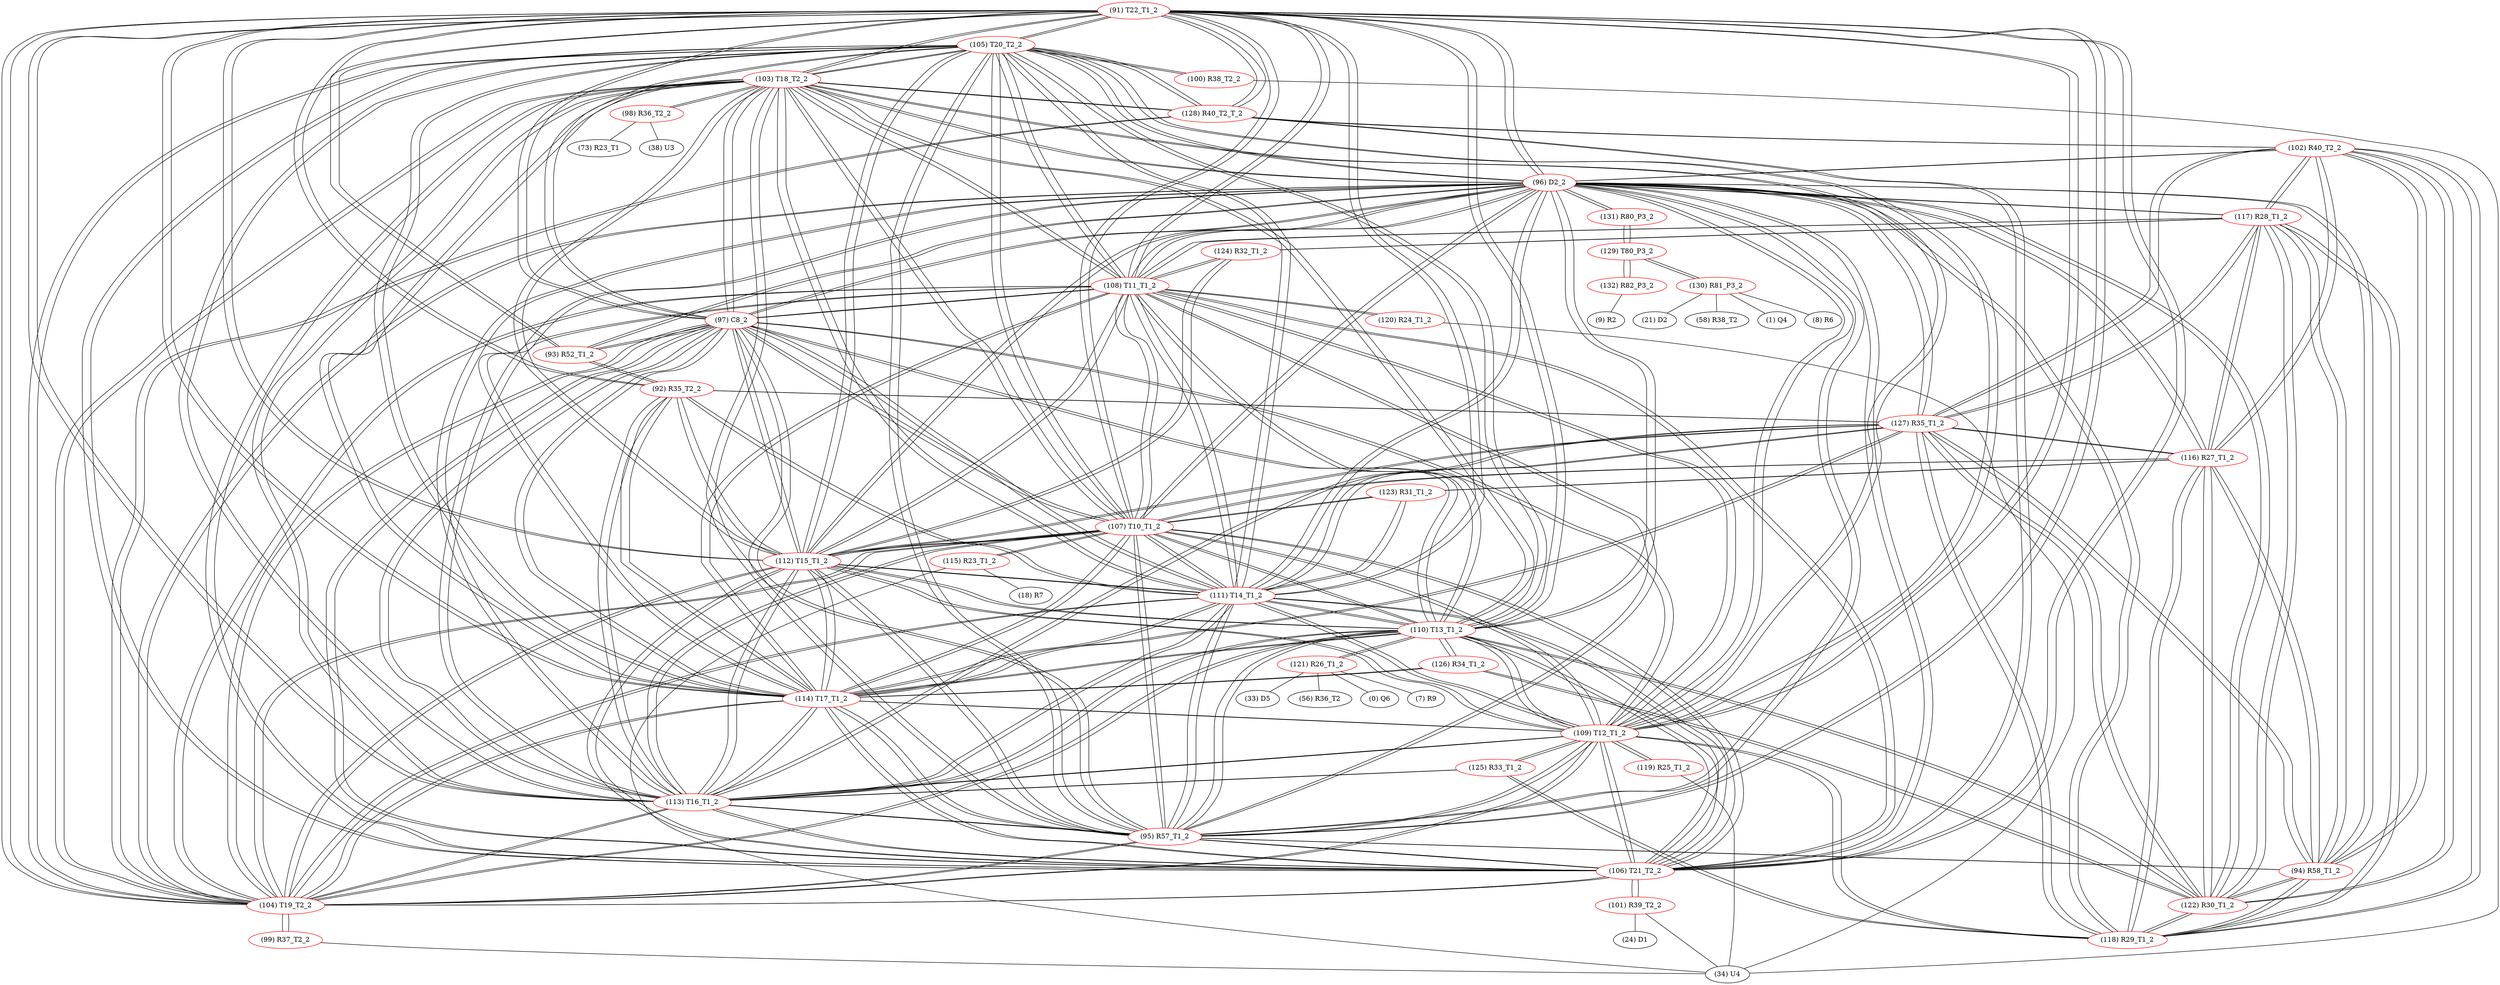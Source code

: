 graph {
	91 [label="(91) T22_T1_2" color=red]
	105 [label="(105) T20_T2_2"]
	103 [label="(103) T18_T2_2"]
	104 [label="(104) T19_T2_2"]
	106 [label="(106) T21_T2_2"]
	95 [label="(95) R57_T1_2"]
	96 [label="(96) D2_2"]
	108 [label="(108) T11_T1_2"]
	113 [label="(113) T16_T1_2"]
	114 [label="(114) T17_T1_2"]
	107 [label="(107) T10_T1_2"]
	109 [label="(109) T12_T1_2"]
	110 [label="(110) T13_T1_2"]
	111 [label="(111) T14_T1_2"]
	112 [label="(112) T15_T1_2"]
	97 [label="(97) C8_2"]
	128 [label="(128) R40_T2_T_2"]
	93 [label="(93) R52_T1_2"]
	92 [label="(92) R35_T2_2"]
	92 [label="(92) R35_T2_2" color=red]
	113 [label="(113) T16_T1_2"]
	112 [label="(112) T15_T1_2"]
	127 [label="(127) R35_T1_2"]
	111 [label="(111) T14_T1_2"]
	114 [label="(114) T17_T1_2"]
	93 [label="(93) R52_T1_2"]
	91 [label="(91) T22_T1_2"]
	93 [label="(93) R52_T1_2" color=red]
	96 [label="(96) D2_2"]
	97 [label="(97) C8_2"]
	92 [label="(92) R35_T2_2"]
	91 [label="(91) T22_T1_2"]
	94 [label="(94) R58_T1_2" color=red]
	95 [label="(95) R57_T1_2"]
	96 [label="(96) D2_2"]
	118 [label="(118) R29_T1_2"]
	127 [label="(127) R35_T1_2"]
	102 [label="(102) R40_T2_2"]
	122 [label="(122) R30_T1_2"]
	116 [label="(116) R27_T1_2"]
	117 [label="(117) R28_T1_2"]
	95 [label="(95) R57_T1_2" color=red]
	105 [label="(105) T20_T2_2"]
	103 [label="(103) T18_T2_2"]
	104 [label="(104) T19_T2_2"]
	106 [label="(106) T21_T2_2"]
	91 [label="(91) T22_T1_2"]
	96 [label="(96) D2_2"]
	108 [label="(108) T11_T1_2"]
	113 [label="(113) T16_T1_2"]
	114 [label="(114) T17_T1_2"]
	107 [label="(107) T10_T1_2"]
	109 [label="(109) T12_T1_2"]
	110 [label="(110) T13_T1_2"]
	111 [label="(111) T14_T1_2"]
	112 [label="(112) T15_T1_2"]
	97 [label="(97) C8_2"]
	94 [label="(94) R58_T1_2"]
	96 [label="(96) D2_2" color=red]
	105 [label="(105) T20_T2_2"]
	103 [label="(103) T18_T2_2"]
	104 [label="(104) T19_T2_2"]
	106 [label="(106) T21_T2_2"]
	95 [label="(95) R57_T1_2"]
	91 [label="(91) T22_T1_2"]
	108 [label="(108) T11_T1_2"]
	113 [label="(113) T16_T1_2"]
	114 [label="(114) T17_T1_2"]
	107 [label="(107) T10_T1_2"]
	109 [label="(109) T12_T1_2"]
	110 [label="(110) T13_T1_2"]
	111 [label="(111) T14_T1_2"]
	112 [label="(112) T15_T1_2"]
	97 [label="(97) C8_2"]
	93 [label="(93) R52_T1_2"]
	94 [label="(94) R58_T1_2"]
	118 [label="(118) R29_T1_2"]
	127 [label="(127) R35_T1_2"]
	102 [label="(102) R40_T2_2"]
	122 [label="(122) R30_T1_2"]
	116 [label="(116) R27_T1_2"]
	117 [label="(117) R28_T1_2"]
	131 [label="(131) R80_P3_2"]
	97 [label="(97) C8_2" color=red]
	105 [label="(105) T20_T2_2"]
	103 [label="(103) T18_T2_2"]
	104 [label="(104) T19_T2_2"]
	106 [label="(106) T21_T2_2"]
	95 [label="(95) R57_T1_2"]
	91 [label="(91) T22_T1_2"]
	96 [label="(96) D2_2"]
	108 [label="(108) T11_T1_2"]
	113 [label="(113) T16_T1_2"]
	114 [label="(114) T17_T1_2"]
	107 [label="(107) T10_T1_2"]
	109 [label="(109) T12_T1_2"]
	110 [label="(110) T13_T1_2"]
	111 [label="(111) T14_T1_2"]
	112 [label="(112) T15_T1_2"]
	93 [label="(93) R52_T1_2"]
	98 [label="(98) R36_T2_2" color=red]
	38 [label="(38) U3"]
	73 [label="(73) R23_T1"]
	103 [label="(103) T18_T2_2"]
	99 [label="(99) R37_T2_2" color=red]
	34 [label="(34) U4"]
	104 [label="(104) T19_T2_2"]
	100 [label="(100) R38_T2_2" color=red]
	34 [label="(34) U4"]
	105 [label="(105) T20_T2_2"]
	101 [label="(101) R39_T2_2" color=red]
	24 [label="(24) D1"]
	34 [label="(34) U4"]
	106 [label="(106) T21_T2_2"]
	102 [label="(102) R40_T2_2" color=red]
	118 [label="(118) R29_T1_2"]
	127 [label="(127) R35_T1_2"]
	122 [label="(122) R30_T1_2"]
	96 [label="(96) D2_2"]
	94 [label="(94) R58_T1_2"]
	116 [label="(116) R27_T1_2"]
	117 [label="(117) R28_T1_2"]
	128 [label="(128) R40_T2_T_2"]
	103 [label="(103) T18_T2_2" color=red]
	105 [label="(105) T20_T2_2"]
	104 [label="(104) T19_T2_2"]
	106 [label="(106) T21_T2_2"]
	95 [label="(95) R57_T1_2"]
	91 [label="(91) T22_T1_2"]
	96 [label="(96) D2_2"]
	108 [label="(108) T11_T1_2"]
	113 [label="(113) T16_T1_2"]
	114 [label="(114) T17_T1_2"]
	107 [label="(107) T10_T1_2"]
	109 [label="(109) T12_T1_2"]
	110 [label="(110) T13_T1_2"]
	111 [label="(111) T14_T1_2"]
	112 [label="(112) T15_T1_2"]
	97 [label="(97) C8_2"]
	128 [label="(128) R40_T2_T_2"]
	98 [label="(98) R36_T2_2"]
	104 [label="(104) T19_T2_2" color=red]
	105 [label="(105) T20_T2_2"]
	103 [label="(103) T18_T2_2"]
	106 [label="(106) T21_T2_2"]
	95 [label="(95) R57_T1_2"]
	91 [label="(91) T22_T1_2"]
	96 [label="(96) D2_2"]
	108 [label="(108) T11_T1_2"]
	113 [label="(113) T16_T1_2"]
	114 [label="(114) T17_T1_2"]
	107 [label="(107) T10_T1_2"]
	109 [label="(109) T12_T1_2"]
	110 [label="(110) T13_T1_2"]
	111 [label="(111) T14_T1_2"]
	112 [label="(112) T15_T1_2"]
	97 [label="(97) C8_2"]
	128 [label="(128) R40_T2_T_2"]
	99 [label="(99) R37_T2_2"]
	105 [label="(105) T20_T2_2" color=red]
	103 [label="(103) T18_T2_2"]
	104 [label="(104) T19_T2_2"]
	106 [label="(106) T21_T2_2"]
	95 [label="(95) R57_T1_2"]
	91 [label="(91) T22_T1_2"]
	96 [label="(96) D2_2"]
	108 [label="(108) T11_T1_2"]
	113 [label="(113) T16_T1_2"]
	114 [label="(114) T17_T1_2"]
	107 [label="(107) T10_T1_2"]
	109 [label="(109) T12_T1_2"]
	110 [label="(110) T13_T1_2"]
	111 [label="(111) T14_T1_2"]
	112 [label="(112) T15_T1_2"]
	97 [label="(97) C8_2"]
	128 [label="(128) R40_T2_T_2"]
	100 [label="(100) R38_T2_2"]
	106 [label="(106) T21_T2_2" color=red]
	105 [label="(105) T20_T2_2"]
	103 [label="(103) T18_T2_2"]
	104 [label="(104) T19_T2_2"]
	95 [label="(95) R57_T1_2"]
	91 [label="(91) T22_T1_2"]
	96 [label="(96) D2_2"]
	108 [label="(108) T11_T1_2"]
	113 [label="(113) T16_T1_2"]
	114 [label="(114) T17_T1_2"]
	107 [label="(107) T10_T1_2"]
	109 [label="(109) T12_T1_2"]
	110 [label="(110) T13_T1_2"]
	111 [label="(111) T14_T1_2"]
	112 [label="(112) T15_T1_2"]
	97 [label="(97) C8_2"]
	128 [label="(128) R40_T2_T_2"]
	101 [label="(101) R39_T2_2"]
	107 [label="(107) T10_T1_2" color=red]
	105 [label="(105) T20_T2_2"]
	103 [label="(103) T18_T2_2"]
	104 [label="(104) T19_T2_2"]
	106 [label="(106) T21_T2_2"]
	95 [label="(95) R57_T1_2"]
	91 [label="(91) T22_T1_2"]
	96 [label="(96) D2_2"]
	108 [label="(108) T11_T1_2"]
	113 [label="(113) T16_T1_2"]
	114 [label="(114) T17_T1_2"]
	109 [label="(109) T12_T1_2"]
	110 [label="(110) T13_T1_2"]
	111 [label="(111) T14_T1_2"]
	112 [label="(112) T15_T1_2"]
	97 [label="(97) C8_2"]
	115 [label="(115) R23_T1_2"]
	123 [label="(123) R31_T1_2"]
	116 [label="(116) R27_T1_2"]
	108 [label="(108) T11_T1_2" color=red]
	105 [label="(105) T20_T2_2"]
	103 [label="(103) T18_T2_2"]
	104 [label="(104) T19_T2_2"]
	106 [label="(106) T21_T2_2"]
	95 [label="(95) R57_T1_2"]
	91 [label="(91) T22_T1_2"]
	96 [label="(96) D2_2"]
	113 [label="(113) T16_T1_2"]
	114 [label="(114) T17_T1_2"]
	107 [label="(107) T10_T1_2"]
	109 [label="(109) T12_T1_2"]
	110 [label="(110) T13_T1_2"]
	111 [label="(111) T14_T1_2"]
	112 [label="(112) T15_T1_2"]
	97 [label="(97) C8_2"]
	120 [label="(120) R24_T1_2"]
	124 [label="(124) R32_T1_2"]
	117 [label="(117) R28_T1_2"]
	109 [label="(109) T12_T1_2" color=red]
	105 [label="(105) T20_T2_2"]
	103 [label="(103) T18_T2_2"]
	104 [label="(104) T19_T2_2"]
	106 [label="(106) T21_T2_2"]
	95 [label="(95) R57_T1_2"]
	91 [label="(91) T22_T1_2"]
	96 [label="(96) D2_2"]
	108 [label="(108) T11_T1_2"]
	113 [label="(113) T16_T1_2"]
	114 [label="(114) T17_T1_2"]
	107 [label="(107) T10_T1_2"]
	110 [label="(110) T13_T1_2"]
	111 [label="(111) T14_T1_2"]
	112 [label="(112) T15_T1_2"]
	97 [label="(97) C8_2"]
	125 [label="(125) R33_T1_2"]
	118 [label="(118) R29_T1_2"]
	119 [label="(119) R25_T1_2"]
	110 [label="(110) T13_T1_2" color=red]
	105 [label="(105) T20_T2_2"]
	103 [label="(103) T18_T2_2"]
	104 [label="(104) T19_T2_2"]
	106 [label="(106) T21_T2_2"]
	95 [label="(95) R57_T1_2"]
	91 [label="(91) T22_T1_2"]
	96 [label="(96) D2_2"]
	108 [label="(108) T11_T1_2"]
	113 [label="(113) T16_T1_2"]
	114 [label="(114) T17_T1_2"]
	107 [label="(107) T10_T1_2"]
	109 [label="(109) T12_T1_2"]
	111 [label="(111) T14_T1_2"]
	112 [label="(112) T15_T1_2"]
	97 [label="(97) C8_2"]
	122 [label="(122) R30_T1_2"]
	126 [label="(126) R34_T1_2"]
	121 [label="(121) R26_T1_2"]
	111 [label="(111) T14_T1_2" color=red]
	105 [label="(105) T20_T2_2"]
	103 [label="(103) T18_T2_2"]
	104 [label="(104) T19_T2_2"]
	106 [label="(106) T21_T2_2"]
	95 [label="(95) R57_T1_2"]
	91 [label="(91) T22_T1_2"]
	96 [label="(96) D2_2"]
	108 [label="(108) T11_T1_2"]
	113 [label="(113) T16_T1_2"]
	114 [label="(114) T17_T1_2"]
	107 [label="(107) T10_T1_2"]
	109 [label="(109) T12_T1_2"]
	110 [label="(110) T13_T1_2"]
	112 [label="(112) T15_T1_2"]
	97 [label="(97) C8_2"]
	127 [label="(127) R35_T1_2"]
	92 [label="(92) R35_T2_2"]
	123 [label="(123) R31_T1_2"]
	112 [label="(112) T15_T1_2" color=red]
	105 [label="(105) T20_T2_2"]
	103 [label="(103) T18_T2_2"]
	104 [label="(104) T19_T2_2"]
	106 [label="(106) T21_T2_2"]
	95 [label="(95) R57_T1_2"]
	91 [label="(91) T22_T1_2"]
	96 [label="(96) D2_2"]
	108 [label="(108) T11_T1_2"]
	113 [label="(113) T16_T1_2"]
	114 [label="(114) T17_T1_2"]
	107 [label="(107) T10_T1_2"]
	109 [label="(109) T12_T1_2"]
	110 [label="(110) T13_T1_2"]
	111 [label="(111) T14_T1_2"]
	97 [label="(97) C8_2"]
	127 [label="(127) R35_T1_2"]
	92 [label="(92) R35_T2_2"]
	124 [label="(124) R32_T1_2"]
	113 [label="(113) T16_T1_2" color=red]
	105 [label="(105) T20_T2_2"]
	103 [label="(103) T18_T2_2"]
	104 [label="(104) T19_T2_2"]
	106 [label="(106) T21_T2_2"]
	95 [label="(95) R57_T1_2"]
	91 [label="(91) T22_T1_2"]
	96 [label="(96) D2_2"]
	108 [label="(108) T11_T1_2"]
	114 [label="(114) T17_T1_2"]
	107 [label="(107) T10_T1_2"]
	109 [label="(109) T12_T1_2"]
	110 [label="(110) T13_T1_2"]
	111 [label="(111) T14_T1_2"]
	112 [label="(112) T15_T1_2"]
	97 [label="(97) C8_2"]
	127 [label="(127) R35_T1_2"]
	92 [label="(92) R35_T2_2"]
	125 [label="(125) R33_T1_2"]
	114 [label="(114) T17_T1_2" color=red]
	105 [label="(105) T20_T2_2"]
	103 [label="(103) T18_T2_2"]
	104 [label="(104) T19_T2_2"]
	106 [label="(106) T21_T2_2"]
	95 [label="(95) R57_T1_2"]
	91 [label="(91) T22_T1_2"]
	96 [label="(96) D2_2"]
	108 [label="(108) T11_T1_2"]
	113 [label="(113) T16_T1_2"]
	107 [label="(107) T10_T1_2"]
	109 [label="(109) T12_T1_2"]
	110 [label="(110) T13_T1_2"]
	111 [label="(111) T14_T1_2"]
	112 [label="(112) T15_T1_2"]
	97 [label="(97) C8_2"]
	127 [label="(127) R35_T1_2"]
	92 [label="(92) R35_T2_2"]
	126 [label="(126) R34_T1_2"]
	115 [label="(115) R23_T1_2" color=red]
	34 [label="(34) U4"]
	18 [label="(18) R7"]
	107 [label="(107) T10_T1_2"]
	116 [label="(116) R27_T1_2" color=red]
	118 [label="(118) R29_T1_2"]
	127 [label="(127) R35_T1_2"]
	102 [label="(102) R40_T2_2"]
	122 [label="(122) R30_T1_2"]
	96 [label="(96) D2_2"]
	94 [label="(94) R58_T1_2"]
	117 [label="(117) R28_T1_2"]
	107 [label="(107) T10_T1_2"]
	123 [label="(123) R31_T1_2"]
	117 [label="(117) R28_T1_2" color=red]
	118 [label="(118) R29_T1_2"]
	127 [label="(127) R35_T1_2"]
	102 [label="(102) R40_T2_2"]
	122 [label="(122) R30_T1_2"]
	96 [label="(96) D2_2"]
	94 [label="(94) R58_T1_2"]
	116 [label="(116) R27_T1_2"]
	124 [label="(124) R32_T1_2"]
	108 [label="(108) T11_T1_2"]
	118 [label="(118) R29_T1_2" color=red]
	127 [label="(127) R35_T1_2"]
	102 [label="(102) R40_T2_2"]
	122 [label="(122) R30_T1_2"]
	96 [label="(96) D2_2"]
	94 [label="(94) R58_T1_2"]
	116 [label="(116) R27_T1_2"]
	117 [label="(117) R28_T1_2"]
	125 [label="(125) R33_T1_2"]
	109 [label="(109) T12_T1_2"]
	119 [label="(119) R25_T1_2" color=red]
	34 [label="(34) U4"]
	109 [label="(109) T12_T1_2"]
	120 [label="(120) R24_T1_2" color=red]
	34 [label="(34) U4"]
	108 [label="(108) T11_T1_2"]
	121 [label="(121) R26_T1_2" color=red]
	0 [label="(0) Q6"]
	7 [label="(7) R9"]
	33 [label="(33) D5"]
	56 [label="(56) R36_T2"]
	110 [label="(110) T13_T1_2"]
	122 [label="(122) R30_T1_2" color=red]
	118 [label="(118) R29_T1_2"]
	127 [label="(127) R35_T1_2"]
	102 [label="(102) R40_T2_2"]
	96 [label="(96) D2_2"]
	94 [label="(94) R58_T1_2"]
	116 [label="(116) R27_T1_2"]
	117 [label="(117) R28_T1_2"]
	126 [label="(126) R34_T1_2"]
	110 [label="(110) T13_T1_2"]
	123 [label="(123) R31_T1_2" color=red]
	107 [label="(107) T10_T1_2"]
	116 [label="(116) R27_T1_2"]
	111 [label="(111) T14_T1_2"]
	124 [label="(124) R32_T1_2" color=red]
	112 [label="(112) T15_T1_2"]
	117 [label="(117) R28_T1_2"]
	108 [label="(108) T11_T1_2"]
	125 [label="(125) R33_T1_2" color=red]
	113 [label="(113) T16_T1_2"]
	118 [label="(118) R29_T1_2"]
	109 [label="(109) T12_T1_2"]
	126 [label="(126) R34_T1_2" color=red]
	114 [label="(114) T17_T1_2"]
	122 [label="(122) R30_T1_2"]
	110 [label="(110) T13_T1_2"]
	127 [label="(127) R35_T1_2" color=red]
	118 [label="(118) R29_T1_2"]
	102 [label="(102) R40_T2_2"]
	122 [label="(122) R30_T1_2"]
	96 [label="(96) D2_2"]
	94 [label="(94) R58_T1_2"]
	116 [label="(116) R27_T1_2"]
	117 [label="(117) R28_T1_2"]
	113 [label="(113) T16_T1_2"]
	112 [label="(112) T15_T1_2"]
	111 [label="(111) T14_T1_2"]
	114 [label="(114) T17_T1_2"]
	92 [label="(92) R35_T2_2"]
	128 [label="(128) R40_T2_T_2" color=red]
	91 [label="(91) T22_T1_2"]
	104 [label="(104) T19_T2_2"]
	103 [label="(103) T18_T2_2"]
	106 [label="(106) T21_T2_2"]
	105 [label="(105) T20_T2_2"]
	102 [label="(102) R40_T2_2"]
	129 [label="(129) T80_P3_2" color=red]
	130 [label="(130) R81_P3_2"]
	132 [label="(132) R82_P3_2"]
	131 [label="(131) R80_P3_2"]
	130 [label="(130) R81_P3_2" color=red]
	1 [label="(1) Q4"]
	8 [label="(8) R6"]
	21 [label="(21) D2"]
	58 [label="(58) R38_T2"]
	129 [label="(129) T80_P3_2"]
	131 [label="(131) R80_P3_2" color=red]
	96 [label="(96) D2_2"]
	129 [label="(129) T80_P3_2"]
	132 [label="(132) R82_P3_2" color=red]
	9 [label="(9) R2"]
	129 [label="(129) T80_P3_2"]
	91 -- 105
	91 -- 103
	91 -- 104
	91 -- 106
	91 -- 95
	91 -- 96
	91 -- 108
	91 -- 113
	91 -- 114
	91 -- 107
	91 -- 109
	91 -- 110
	91 -- 111
	91 -- 112
	91 -- 97
	91 -- 128
	91 -- 93
	91 -- 92
	92 -- 113
	92 -- 112
	92 -- 127
	92 -- 111
	92 -- 114
	92 -- 93
	92 -- 91
	93 -- 96
	93 -- 97
	93 -- 92
	93 -- 91
	94 -- 95
	94 -- 96
	94 -- 118
	94 -- 127
	94 -- 102
	94 -- 122
	94 -- 116
	94 -- 117
	95 -- 105
	95 -- 103
	95 -- 104
	95 -- 106
	95 -- 91
	95 -- 96
	95 -- 108
	95 -- 113
	95 -- 114
	95 -- 107
	95 -- 109
	95 -- 110
	95 -- 111
	95 -- 112
	95 -- 97
	95 -- 94
	96 -- 105
	96 -- 103
	96 -- 104
	96 -- 106
	96 -- 95
	96 -- 91
	96 -- 108
	96 -- 113
	96 -- 114
	96 -- 107
	96 -- 109
	96 -- 110
	96 -- 111
	96 -- 112
	96 -- 97
	96 -- 93
	96 -- 94
	96 -- 118
	96 -- 127
	96 -- 102
	96 -- 122
	96 -- 116
	96 -- 117
	96 -- 131
	97 -- 105
	97 -- 103
	97 -- 104
	97 -- 106
	97 -- 95
	97 -- 91
	97 -- 96
	97 -- 108
	97 -- 113
	97 -- 114
	97 -- 107
	97 -- 109
	97 -- 110
	97 -- 111
	97 -- 112
	97 -- 93
	98 -- 38
	98 -- 73
	98 -- 103
	99 -- 34
	99 -- 104
	100 -- 34
	100 -- 105
	101 -- 24
	101 -- 34
	101 -- 106
	102 -- 118
	102 -- 127
	102 -- 122
	102 -- 96
	102 -- 94
	102 -- 116
	102 -- 117
	102 -- 128
	103 -- 105
	103 -- 104
	103 -- 106
	103 -- 95
	103 -- 91
	103 -- 96
	103 -- 108
	103 -- 113
	103 -- 114
	103 -- 107
	103 -- 109
	103 -- 110
	103 -- 111
	103 -- 112
	103 -- 97
	103 -- 128
	103 -- 98
	104 -- 105
	104 -- 103
	104 -- 106
	104 -- 95
	104 -- 91
	104 -- 96
	104 -- 108
	104 -- 113
	104 -- 114
	104 -- 107
	104 -- 109
	104 -- 110
	104 -- 111
	104 -- 112
	104 -- 97
	104 -- 128
	104 -- 99
	105 -- 103
	105 -- 104
	105 -- 106
	105 -- 95
	105 -- 91
	105 -- 96
	105 -- 108
	105 -- 113
	105 -- 114
	105 -- 107
	105 -- 109
	105 -- 110
	105 -- 111
	105 -- 112
	105 -- 97
	105 -- 128
	105 -- 100
	106 -- 105
	106 -- 103
	106 -- 104
	106 -- 95
	106 -- 91
	106 -- 96
	106 -- 108
	106 -- 113
	106 -- 114
	106 -- 107
	106 -- 109
	106 -- 110
	106 -- 111
	106 -- 112
	106 -- 97
	106 -- 128
	106 -- 101
	107 -- 105
	107 -- 103
	107 -- 104
	107 -- 106
	107 -- 95
	107 -- 91
	107 -- 96
	107 -- 108
	107 -- 113
	107 -- 114
	107 -- 109
	107 -- 110
	107 -- 111
	107 -- 112
	107 -- 97
	107 -- 115
	107 -- 123
	107 -- 116
	108 -- 105
	108 -- 103
	108 -- 104
	108 -- 106
	108 -- 95
	108 -- 91
	108 -- 96
	108 -- 113
	108 -- 114
	108 -- 107
	108 -- 109
	108 -- 110
	108 -- 111
	108 -- 112
	108 -- 97
	108 -- 120
	108 -- 124
	108 -- 117
	109 -- 105
	109 -- 103
	109 -- 104
	109 -- 106
	109 -- 95
	109 -- 91
	109 -- 96
	109 -- 108
	109 -- 113
	109 -- 114
	109 -- 107
	109 -- 110
	109 -- 111
	109 -- 112
	109 -- 97
	109 -- 125
	109 -- 118
	109 -- 119
	110 -- 105
	110 -- 103
	110 -- 104
	110 -- 106
	110 -- 95
	110 -- 91
	110 -- 96
	110 -- 108
	110 -- 113
	110 -- 114
	110 -- 107
	110 -- 109
	110 -- 111
	110 -- 112
	110 -- 97
	110 -- 122
	110 -- 126
	110 -- 121
	111 -- 105
	111 -- 103
	111 -- 104
	111 -- 106
	111 -- 95
	111 -- 91
	111 -- 96
	111 -- 108
	111 -- 113
	111 -- 114
	111 -- 107
	111 -- 109
	111 -- 110
	111 -- 112
	111 -- 97
	111 -- 127
	111 -- 92
	111 -- 123
	112 -- 105
	112 -- 103
	112 -- 104
	112 -- 106
	112 -- 95
	112 -- 91
	112 -- 96
	112 -- 108
	112 -- 113
	112 -- 114
	112 -- 107
	112 -- 109
	112 -- 110
	112 -- 111
	112 -- 97
	112 -- 127
	112 -- 92
	112 -- 124
	113 -- 105
	113 -- 103
	113 -- 104
	113 -- 106
	113 -- 95
	113 -- 91
	113 -- 96
	113 -- 108
	113 -- 114
	113 -- 107
	113 -- 109
	113 -- 110
	113 -- 111
	113 -- 112
	113 -- 97
	113 -- 127
	113 -- 92
	113 -- 125
	114 -- 105
	114 -- 103
	114 -- 104
	114 -- 106
	114 -- 95
	114 -- 91
	114 -- 96
	114 -- 108
	114 -- 113
	114 -- 107
	114 -- 109
	114 -- 110
	114 -- 111
	114 -- 112
	114 -- 97
	114 -- 127
	114 -- 92
	114 -- 126
	115 -- 34
	115 -- 18
	115 -- 107
	116 -- 118
	116 -- 127
	116 -- 102
	116 -- 122
	116 -- 96
	116 -- 94
	116 -- 117
	116 -- 107
	116 -- 123
	117 -- 118
	117 -- 127
	117 -- 102
	117 -- 122
	117 -- 96
	117 -- 94
	117 -- 116
	117 -- 124
	117 -- 108
	118 -- 127
	118 -- 102
	118 -- 122
	118 -- 96
	118 -- 94
	118 -- 116
	118 -- 117
	118 -- 125
	118 -- 109
	119 -- 34
	119 -- 109
	120 -- 34
	120 -- 108
	121 -- 0
	121 -- 7
	121 -- 33
	121 -- 56
	121 -- 110
	122 -- 118
	122 -- 127
	122 -- 102
	122 -- 96
	122 -- 94
	122 -- 116
	122 -- 117
	122 -- 126
	122 -- 110
	123 -- 107
	123 -- 116
	123 -- 111
	124 -- 112
	124 -- 117
	124 -- 108
	125 -- 113
	125 -- 118
	125 -- 109
	126 -- 114
	126 -- 122
	126 -- 110
	127 -- 118
	127 -- 102
	127 -- 122
	127 -- 96
	127 -- 94
	127 -- 116
	127 -- 117
	127 -- 113
	127 -- 112
	127 -- 111
	127 -- 114
	127 -- 92
	128 -- 91
	128 -- 104
	128 -- 103
	128 -- 106
	128 -- 105
	128 -- 102
	129 -- 130
	129 -- 132
	129 -- 131
	130 -- 1
	130 -- 8
	130 -- 21
	130 -- 58
	130 -- 129
	131 -- 96
	131 -- 129
	132 -- 9
	132 -- 129
}